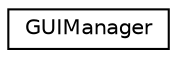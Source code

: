 digraph "Graphical Class Hierarchy"
{
 // LATEX_PDF_SIZE
  edge [fontname="Helvetica",fontsize="10",labelfontname="Helvetica",labelfontsize="10"];
  node [fontname="Helvetica",fontsize="10",shape=record];
  rankdir="LR";
  Node0 [label="GUIManager",height=0.2,width=0.4,color="black", fillcolor="white", style="filled",URL="$classGUIManager.html",tooltip="handles the gui tasks"];
}
